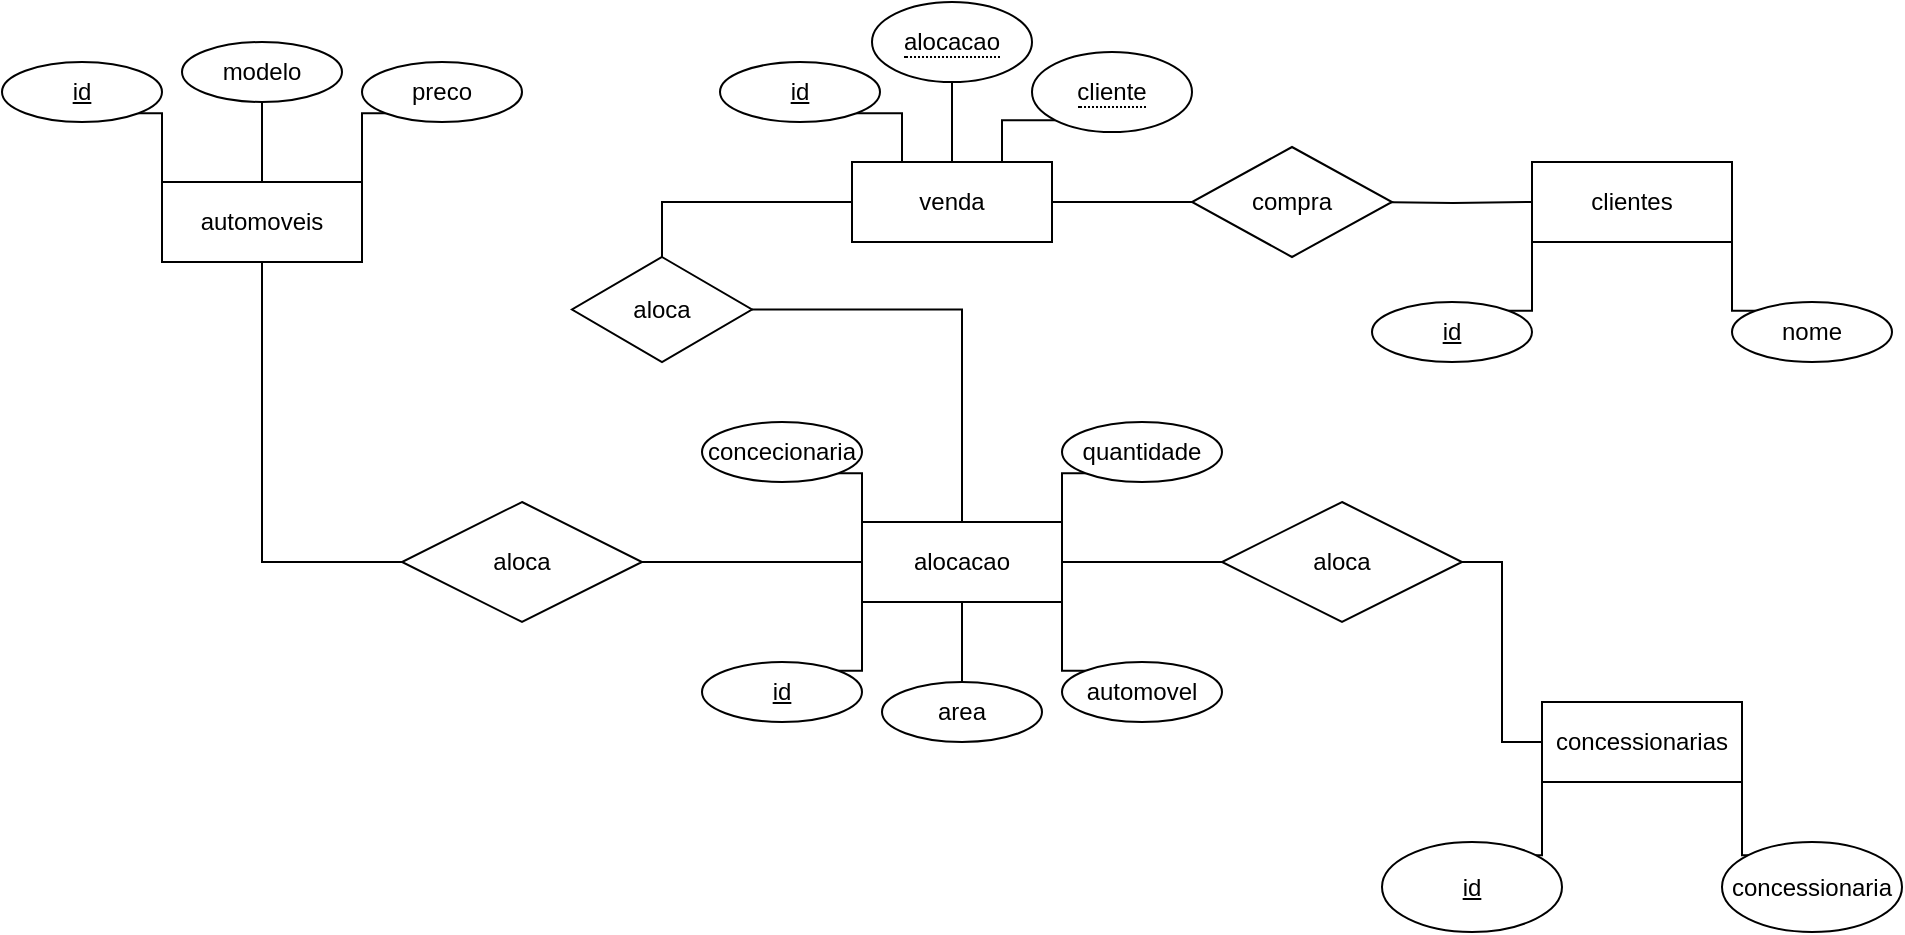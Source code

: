 <mxfile version="21.7.2" type="device">
  <diagram name="Página-1" id="UuG9N479Xl6-bH-bCUqJ">
    <mxGraphModel dx="1961" dy="449" grid="1" gridSize="10" guides="1" tooltips="1" connect="1" arrows="1" fold="1" page="1" pageScale="1" pageWidth="1169" pageHeight="827" math="0" shadow="0">
      <root>
        <mxCell id="0" />
        <mxCell id="1" parent="0" />
        <mxCell id="PC92-ajuwFkM9rYPryQR-34" style="edgeStyle=orthogonalEdgeStyle;rounded=0;orthogonalLoop=1;jettySize=auto;html=1;exitX=0.5;exitY=1;exitDx=0;exitDy=0;entryX=0;entryY=0.5;entryDx=0;entryDy=0;endArrow=none;endFill=0;" edge="1" parent="1" source="PC92-ajuwFkM9rYPryQR-1" target="PC92-ajuwFkM9rYPryQR-33">
          <mxGeometry relative="1" as="geometry" />
        </mxCell>
        <mxCell id="PC92-ajuwFkM9rYPryQR-1" value="automoveis" style="whiteSpace=wrap;html=1;align=center;" vertex="1" parent="1">
          <mxGeometry x="15" y="240" width="100" height="40" as="geometry" />
        </mxCell>
        <mxCell id="PC92-ajuwFkM9rYPryQR-7" style="edgeStyle=orthogonalEdgeStyle;rounded=0;orthogonalLoop=1;jettySize=auto;html=1;exitX=1;exitY=1;exitDx=0;exitDy=0;entryX=0;entryY=0;entryDx=0;entryDy=0;endArrow=none;endFill=0;" edge="1" parent="1" source="PC92-ajuwFkM9rYPryQR-2" target="PC92-ajuwFkM9rYPryQR-1">
          <mxGeometry relative="1" as="geometry" />
        </mxCell>
        <mxCell id="PC92-ajuwFkM9rYPryQR-2" value="&lt;u&gt;id&lt;/u&gt;" style="ellipse;whiteSpace=wrap;html=1;align=center;" vertex="1" parent="1">
          <mxGeometry x="-65" y="180" width="80" height="30" as="geometry" />
        </mxCell>
        <mxCell id="PC92-ajuwFkM9rYPryQR-6" style="edgeStyle=orthogonalEdgeStyle;rounded=0;orthogonalLoop=1;jettySize=auto;html=1;exitX=0.5;exitY=1;exitDx=0;exitDy=0;entryX=0.5;entryY=0;entryDx=0;entryDy=0;endArrow=none;endFill=0;" edge="1" parent="1" source="PC92-ajuwFkM9rYPryQR-3" target="PC92-ajuwFkM9rYPryQR-1">
          <mxGeometry relative="1" as="geometry" />
        </mxCell>
        <mxCell id="PC92-ajuwFkM9rYPryQR-3" value="modelo" style="ellipse;whiteSpace=wrap;html=1;align=center;fontStyle=0" vertex="1" parent="1">
          <mxGeometry x="25" y="170" width="80" height="30" as="geometry" />
        </mxCell>
        <mxCell id="PC92-ajuwFkM9rYPryQR-5" style="edgeStyle=orthogonalEdgeStyle;rounded=0;orthogonalLoop=1;jettySize=auto;html=1;exitX=0;exitY=1;exitDx=0;exitDy=0;entryX=1;entryY=0;entryDx=0;entryDy=0;endArrow=none;endFill=0;" edge="1" parent="1" source="PC92-ajuwFkM9rYPryQR-4" target="PC92-ajuwFkM9rYPryQR-1">
          <mxGeometry relative="1" as="geometry" />
        </mxCell>
        <mxCell id="PC92-ajuwFkM9rYPryQR-4" value="preco" style="ellipse;whiteSpace=wrap;html=1;align=center;fontStyle=0" vertex="1" parent="1">
          <mxGeometry x="115" y="180" width="80" height="30" as="geometry" />
        </mxCell>
        <mxCell id="PC92-ajuwFkM9rYPryQR-8" value="clientes" style="whiteSpace=wrap;html=1;align=center;" vertex="1" parent="1">
          <mxGeometry x="700" y="230" width="100" height="40" as="geometry" />
        </mxCell>
        <mxCell id="PC92-ajuwFkM9rYPryQR-9" style="edgeStyle=orthogonalEdgeStyle;rounded=0;orthogonalLoop=1;jettySize=auto;html=1;exitX=1;exitY=0;exitDx=0;exitDy=0;entryX=0;entryY=1;entryDx=0;entryDy=0;endArrow=none;endFill=0;" edge="1" parent="1" source="PC92-ajuwFkM9rYPryQR-10" target="PC92-ajuwFkM9rYPryQR-8">
          <mxGeometry relative="1" as="geometry" />
        </mxCell>
        <mxCell id="PC92-ajuwFkM9rYPryQR-10" value="&lt;u&gt;id&lt;/u&gt;" style="ellipse;whiteSpace=wrap;html=1;align=center;" vertex="1" parent="1">
          <mxGeometry x="620" y="300" width="80" height="30" as="geometry" />
        </mxCell>
        <mxCell id="PC92-ajuwFkM9rYPryQR-13" style="edgeStyle=orthogonalEdgeStyle;rounded=0;orthogonalLoop=1;jettySize=auto;html=1;exitX=0;exitY=0;exitDx=0;exitDy=0;entryX=1;entryY=1;entryDx=0;entryDy=0;endArrow=none;endFill=0;" edge="1" parent="1" source="PC92-ajuwFkM9rYPryQR-14" target="PC92-ajuwFkM9rYPryQR-8">
          <mxGeometry relative="1" as="geometry" />
        </mxCell>
        <mxCell id="PC92-ajuwFkM9rYPryQR-14" value="nome" style="ellipse;whiteSpace=wrap;html=1;align=center;fontStyle=0" vertex="1" parent="1">
          <mxGeometry x="800" y="300" width="80" height="30" as="geometry" />
        </mxCell>
        <mxCell id="PC92-ajuwFkM9rYPryQR-15" value="concessionarias" style="whiteSpace=wrap;html=1;align=center;" vertex="1" parent="1">
          <mxGeometry x="705" y="500" width="100" height="40" as="geometry" />
        </mxCell>
        <mxCell id="PC92-ajuwFkM9rYPryQR-16" style="edgeStyle=orthogonalEdgeStyle;rounded=0;orthogonalLoop=1;jettySize=auto;html=1;exitX=1;exitY=0;exitDx=0;exitDy=0;entryX=0;entryY=1;entryDx=0;entryDy=0;endArrow=none;endFill=0;" edge="1" parent="1" source="PC92-ajuwFkM9rYPryQR-17" target="PC92-ajuwFkM9rYPryQR-15">
          <mxGeometry relative="1" as="geometry" />
        </mxCell>
        <mxCell id="PC92-ajuwFkM9rYPryQR-17" value="&lt;u&gt;id&lt;/u&gt;" style="ellipse;whiteSpace=wrap;html=1;align=center;" vertex="1" parent="1">
          <mxGeometry x="625" y="570" width="90" height="45" as="geometry" />
        </mxCell>
        <mxCell id="PC92-ajuwFkM9rYPryQR-18" style="edgeStyle=orthogonalEdgeStyle;rounded=0;orthogonalLoop=1;jettySize=auto;html=1;exitX=0;exitY=0;exitDx=0;exitDy=0;entryX=1;entryY=1;entryDx=0;entryDy=0;endArrow=none;endFill=0;" edge="1" parent="1" source="PC92-ajuwFkM9rYPryQR-19" target="PC92-ajuwFkM9rYPryQR-15">
          <mxGeometry relative="1" as="geometry" />
        </mxCell>
        <mxCell id="PC92-ajuwFkM9rYPryQR-19" value="concessionaria" style="ellipse;whiteSpace=wrap;html=1;align=center;fontStyle=0" vertex="1" parent="1">
          <mxGeometry x="795" y="570" width="90" height="45" as="geometry" />
        </mxCell>
        <mxCell id="PC92-ajuwFkM9rYPryQR-37" style="edgeStyle=orthogonalEdgeStyle;rounded=0;orthogonalLoop=1;jettySize=auto;html=1;exitX=1;exitY=0.5;exitDx=0;exitDy=0;entryX=0;entryY=0.5;entryDx=0;entryDy=0;endArrow=none;endFill=0;" edge="1" parent="1" source="PC92-ajuwFkM9rYPryQR-20" target="PC92-ajuwFkM9rYPryQR-36">
          <mxGeometry relative="1" as="geometry" />
        </mxCell>
        <mxCell id="PC92-ajuwFkM9rYPryQR-20" value="alocacao" style="whiteSpace=wrap;html=1;align=center;" vertex="1" parent="1">
          <mxGeometry x="365" y="410" width="100" height="40" as="geometry" />
        </mxCell>
        <mxCell id="PC92-ajuwFkM9rYPryQR-21" style="edgeStyle=orthogonalEdgeStyle;rounded=0;orthogonalLoop=1;jettySize=auto;html=1;exitX=1;exitY=0;exitDx=0;exitDy=0;entryX=0;entryY=1;entryDx=0;entryDy=0;endArrow=none;endFill=0;" edge="1" parent="1" source="PC92-ajuwFkM9rYPryQR-22" target="PC92-ajuwFkM9rYPryQR-20">
          <mxGeometry relative="1" as="geometry" />
        </mxCell>
        <mxCell id="PC92-ajuwFkM9rYPryQR-22" value="&lt;u&gt;id&lt;/u&gt;" style="ellipse;whiteSpace=wrap;html=1;align=center;" vertex="1" parent="1">
          <mxGeometry x="285" y="480" width="80" height="30" as="geometry" />
        </mxCell>
        <mxCell id="PC92-ajuwFkM9rYPryQR-23" style="edgeStyle=orthogonalEdgeStyle;rounded=0;orthogonalLoop=1;jettySize=auto;html=1;exitX=0.5;exitY=0;exitDx=0;exitDy=0;entryX=0.5;entryY=1;entryDx=0;entryDy=0;endArrow=none;endFill=0;" edge="1" parent="1" source="PC92-ajuwFkM9rYPryQR-24" target="PC92-ajuwFkM9rYPryQR-20">
          <mxGeometry relative="1" as="geometry" />
        </mxCell>
        <mxCell id="PC92-ajuwFkM9rYPryQR-24" value="area" style="ellipse;whiteSpace=wrap;html=1;align=center;fontStyle=0" vertex="1" parent="1">
          <mxGeometry x="375" y="490" width="80" height="30" as="geometry" />
        </mxCell>
        <mxCell id="PC92-ajuwFkM9rYPryQR-25" style="edgeStyle=orthogonalEdgeStyle;rounded=0;orthogonalLoop=1;jettySize=auto;html=1;exitX=0;exitY=0;exitDx=0;exitDy=0;entryX=1;entryY=1;entryDx=0;entryDy=0;endArrow=none;endFill=0;" edge="1" parent="1" source="PC92-ajuwFkM9rYPryQR-26" target="PC92-ajuwFkM9rYPryQR-20">
          <mxGeometry relative="1" as="geometry" />
        </mxCell>
        <mxCell id="PC92-ajuwFkM9rYPryQR-26" value="automovel" style="ellipse;whiteSpace=wrap;html=1;align=center;fontStyle=0" vertex="1" parent="1">
          <mxGeometry x="465" y="480" width="80" height="30" as="geometry" />
        </mxCell>
        <mxCell id="PC92-ajuwFkM9rYPryQR-31" style="edgeStyle=orthogonalEdgeStyle;rounded=0;orthogonalLoop=1;jettySize=auto;html=1;exitX=1;exitY=1;exitDx=0;exitDy=0;endArrow=none;endFill=0;entryX=0;entryY=0;entryDx=0;entryDy=0;" edge="1" parent="1" source="PC92-ajuwFkM9rYPryQR-28" target="PC92-ajuwFkM9rYPryQR-20">
          <mxGeometry relative="1" as="geometry">
            <mxPoint x="385" y="380" as="targetPoint" />
          </mxGeometry>
        </mxCell>
        <mxCell id="PC92-ajuwFkM9rYPryQR-28" value="concecionaria" style="ellipse;whiteSpace=wrap;html=1;align=center;fontStyle=0" vertex="1" parent="1">
          <mxGeometry x="285" y="360" width="80" height="30" as="geometry" />
        </mxCell>
        <mxCell id="PC92-ajuwFkM9rYPryQR-30" style="edgeStyle=orthogonalEdgeStyle;rounded=0;orthogonalLoop=1;jettySize=auto;html=1;exitX=0;exitY=1;exitDx=0;exitDy=0;entryX=1;entryY=0;entryDx=0;entryDy=0;endArrow=none;endFill=0;" edge="1" parent="1" source="PC92-ajuwFkM9rYPryQR-29" target="PC92-ajuwFkM9rYPryQR-20">
          <mxGeometry relative="1" as="geometry" />
        </mxCell>
        <mxCell id="PC92-ajuwFkM9rYPryQR-29" value="quantidade" style="ellipse;whiteSpace=wrap;html=1;align=center;fontStyle=0" vertex="1" parent="1">
          <mxGeometry x="465" y="360" width="80" height="30" as="geometry" />
        </mxCell>
        <mxCell id="PC92-ajuwFkM9rYPryQR-35" style="edgeStyle=orthogonalEdgeStyle;rounded=0;orthogonalLoop=1;jettySize=auto;html=1;exitX=1;exitY=0.5;exitDx=0;exitDy=0;entryX=0;entryY=0.5;entryDx=0;entryDy=0;endArrow=none;endFill=0;" edge="1" parent="1" source="PC92-ajuwFkM9rYPryQR-33" target="PC92-ajuwFkM9rYPryQR-20">
          <mxGeometry relative="1" as="geometry" />
        </mxCell>
        <mxCell id="PC92-ajuwFkM9rYPryQR-33" value="aloca" style="shape=rhombus;perimeter=rhombusPerimeter;whiteSpace=wrap;html=1;align=center;" vertex="1" parent="1">
          <mxGeometry x="135" y="400" width="120" height="60" as="geometry" />
        </mxCell>
        <mxCell id="PC92-ajuwFkM9rYPryQR-38" style="edgeStyle=orthogonalEdgeStyle;rounded=0;orthogonalLoop=1;jettySize=auto;html=1;exitX=1;exitY=0.5;exitDx=0;exitDy=0;entryX=0;entryY=0.5;entryDx=0;entryDy=0;endArrow=none;endFill=0;" edge="1" parent="1" source="PC92-ajuwFkM9rYPryQR-36" target="PC92-ajuwFkM9rYPryQR-15">
          <mxGeometry relative="1" as="geometry" />
        </mxCell>
        <mxCell id="PC92-ajuwFkM9rYPryQR-36" value="aloca" style="shape=rhombus;perimeter=rhombusPerimeter;whiteSpace=wrap;html=1;align=center;" vertex="1" parent="1">
          <mxGeometry x="545" y="400" width="120" height="60" as="geometry" />
        </mxCell>
        <mxCell id="PC92-ajuwFkM9rYPryQR-55" style="edgeStyle=orthogonalEdgeStyle;rounded=0;orthogonalLoop=1;jettySize=auto;html=1;exitX=0;exitY=0.5;exitDx=0;exitDy=0;entryX=0.5;entryY=0;entryDx=0;entryDy=0;endArrow=none;endFill=0;" edge="1" parent="1" source="PC92-ajuwFkM9rYPryQR-39" target="PC92-ajuwFkM9rYPryQR-54">
          <mxGeometry relative="1" as="geometry" />
        </mxCell>
        <mxCell id="PC92-ajuwFkM9rYPryQR-39" value="venda" style="whiteSpace=wrap;html=1;align=center;" vertex="1" parent="1">
          <mxGeometry x="360" y="230" width="100" height="40" as="geometry" />
        </mxCell>
        <mxCell id="PC92-ajuwFkM9rYPryQR-45" style="edgeStyle=orthogonalEdgeStyle;rounded=0;orthogonalLoop=1;jettySize=auto;html=1;exitX=1;exitY=1;exitDx=0;exitDy=0;entryX=0.25;entryY=0;entryDx=0;entryDy=0;endArrow=none;endFill=0;" edge="1" parent="1" source="PC92-ajuwFkM9rYPryQR-40" target="PC92-ajuwFkM9rYPryQR-39">
          <mxGeometry relative="1" as="geometry" />
        </mxCell>
        <mxCell id="PC92-ajuwFkM9rYPryQR-40" value="id" style="ellipse;whiteSpace=wrap;html=1;align=center;fontStyle=4;" vertex="1" parent="1">
          <mxGeometry x="294" y="180" width="80" height="30" as="geometry" />
        </mxCell>
        <mxCell id="PC92-ajuwFkM9rYPryQR-44" style="edgeStyle=orthogonalEdgeStyle;rounded=0;orthogonalLoop=1;jettySize=auto;html=1;exitX=0.5;exitY=1;exitDx=0;exitDy=0;entryX=0.5;entryY=0;entryDx=0;entryDy=0;endArrow=none;endFill=0;" edge="1" parent="1" source="PC92-ajuwFkM9rYPryQR-41" target="PC92-ajuwFkM9rYPryQR-39">
          <mxGeometry relative="1" as="geometry" />
        </mxCell>
        <mxCell id="PC92-ajuwFkM9rYPryQR-41" value="&lt;span style=&quot;border-bottom: 1px dotted&quot;&gt;alocacao&lt;/span&gt;" style="ellipse;whiteSpace=wrap;html=1;align=center;" vertex="1" parent="1">
          <mxGeometry x="370" y="150" width="80" height="40" as="geometry" />
        </mxCell>
        <mxCell id="PC92-ajuwFkM9rYPryQR-43" style="edgeStyle=orthogonalEdgeStyle;rounded=0;orthogonalLoop=1;jettySize=auto;html=1;exitX=0;exitY=1;exitDx=0;exitDy=0;entryX=0.75;entryY=0;entryDx=0;entryDy=0;endArrow=none;endFill=0;" edge="1" parent="1" source="PC92-ajuwFkM9rYPryQR-42" target="PC92-ajuwFkM9rYPryQR-39">
          <mxGeometry relative="1" as="geometry" />
        </mxCell>
        <mxCell id="PC92-ajuwFkM9rYPryQR-42" value="&lt;span style=&quot;border-bottom: 1px dotted&quot;&gt;cliente&lt;/span&gt;" style="ellipse;whiteSpace=wrap;html=1;align=center;" vertex="1" parent="1">
          <mxGeometry x="450" y="175" width="80" height="40" as="geometry" />
        </mxCell>
        <mxCell id="PC92-ajuwFkM9rYPryQR-49" value="" style="edgeStyle=orthogonalEdgeStyle;rounded=0;orthogonalLoop=1;jettySize=auto;html=1;endArrow=none;endFill=0;" edge="1" parent="1" target="PC92-ajuwFkM9rYPryQR-8">
          <mxGeometry relative="1" as="geometry">
            <mxPoint x="620" y="250" as="sourcePoint" />
          </mxGeometry>
        </mxCell>
        <mxCell id="PC92-ajuwFkM9rYPryQR-50" value="" style="edgeStyle=orthogonalEdgeStyle;rounded=0;orthogonalLoop=1;jettySize=auto;html=1;entryX=1;entryY=0.5;entryDx=0;entryDy=0;endArrow=none;endFill=0;" edge="1" parent="1" source="PC92-ajuwFkM9rYPryQR-48" target="PC92-ajuwFkM9rYPryQR-39">
          <mxGeometry relative="1" as="geometry" />
        </mxCell>
        <mxCell id="PC92-ajuwFkM9rYPryQR-48" value="compra" style="shape=rhombus;perimeter=rhombusPerimeter;whiteSpace=wrap;html=1;align=center;" vertex="1" parent="1">
          <mxGeometry x="530" y="222.5" width="100" height="55" as="geometry" />
        </mxCell>
        <mxCell id="PC92-ajuwFkM9rYPryQR-56" style="edgeStyle=orthogonalEdgeStyle;rounded=0;orthogonalLoop=1;jettySize=auto;html=1;exitX=1;exitY=0.5;exitDx=0;exitDy=0;entryX=0.5;entryY=0;entryDx=0;entryDy=0;endArrow=none;endFill=0;" edge="1" parent="1" source="PC92-ajuwFkM9rYPryQR-54" target="PC92-ajuwFkM9rYPryQR-20">
          <mxGeometry relative="1" as="geometry" />
        </mxCell>
        <mxCell id="PC92-ajuwFkM9rYPryQR-54" value="aloca" style="shape=rhombus;perimeter=rhombusPerimeter;whiteSpace=wrap;html=1;align=center;" vertex="1" parent="1">
          <mxGeometry x="220" y="277.5" width="90" height="52.5" as="geometry" />
        </mxCell>
      </root>
    </mxGraphModel>
  </diagram>
</mxfile>
